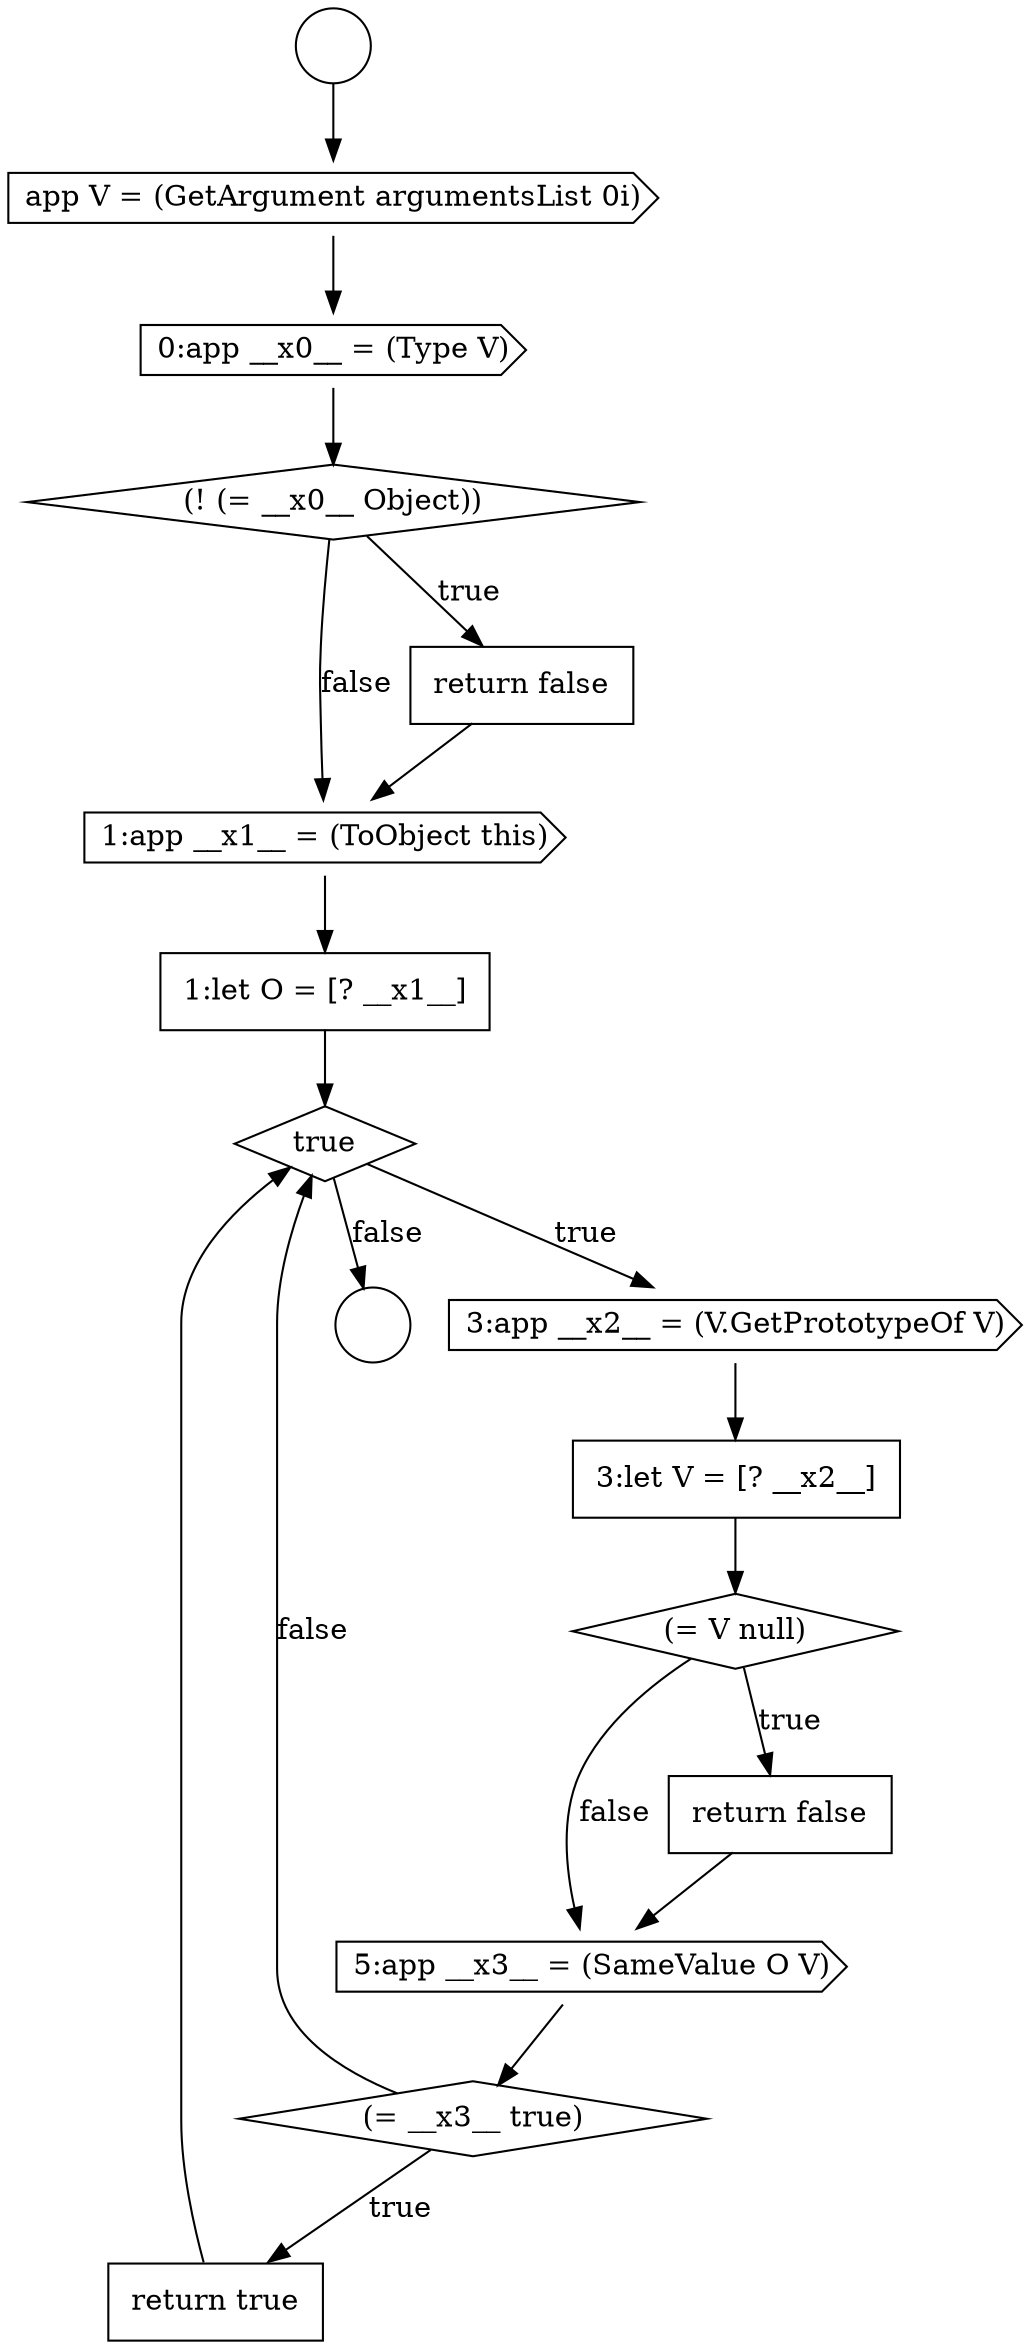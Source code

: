 digraph {
  node11458 [shape=cds, label=<<font color="black">1:app __x1__ = (ToObject this)</font>> color="black" fillcolor="white" style=filled]
  node11456 [shape=diamond, label=<<font color="black">(! (= __x0__ Object))</font>> color="black" fillcolor="white" style=filled]
  node11452 [shape=circle label=" " color="black" fillcolor="white" style=filled]
  node11467 [shape=none, margin=0, label=<<font color="black">
    <table border="0" cellborder="1" cellspacing="0" cellpadding="10">
      <tr><td align="left">return true</td></tr>
    </table>
  </font>> color="black" fillcolor="white" style=filled]
  node11455 [shape=cds, label=<<font color="black">0:app __x0__ = (Type V)</font>> color="black" fillcolor="white" style=filled]
  node11466 [shape=diamond, label=<<font color="black">(= __x3__ true)</font>> color="black" fillcolor="white" style=filled]
  node11465 [shape=cds, label=<<font color="black">5:app __x3__ = (SameValue O V)</font>> color="black" fillcolor="white" style=filled]
  node11454 [shape=cds, label=<<font color="black">app V = (GetArgument argumentsList 0i)</font>> color="black" fillcolor="white" style=filled]
  node11457 [shape=none, margin=0, label=<<font color="black">
    <table border="0" cellborder="1" cellspacing="0" cellpadding="10">
      <tr><td align="left">return false</td></tr>
    </table>
  </font>> color="black" fillcolor="white" style=filled]
  node11462 [shape=none, margin=0, label=<<font color="black">
    <table border="0" cellborder="1" cellspacing="0" cellpadding="10">
      <tr><td align="left">3:let V = [? __x2__]</td></tr>
    </table>
  </font>> color="black" fillcolor="white" style=filled]
  node11453 [shape=circle label=" " color="black" fillcolor="white" style=filled]
  node11463 [shape=diamond, label=<<font color="black">(= V null)</font>> color="black" fillcolor="white" style=filled]
  node11464 [shape=none, margin=0, label=<<font color="black">
    <table border="0" cellborder="1" cellspacing="0" cellpadding="10">
      <tr><td align="left">return false</td></tr>
    </table>
  </font>> color="black" fillcolor="white" style=filled]
  node11459 [shape=none, margin=0, label=<<font color="black">
    <table border="0" cellborder="1" cellspacing="0" cellpadding="10">
      <tr><td align="left">1:let O = [? __x1__]</td></tr>
    </table>
  </font>> color="black" fillcolor="white" style=filled]
  node11461 [shape=cds, label=<<font color="black">3:app __x2__ = (V.GetPrototypeOf V)</font>> color="black" fillcolor="white" style=filled]
  node11460 [shape=diamond, label=<<font color="black">true</font>> color="black" fillcolor="white" style=filled]
  node11455 -> node11456 [ color="black"]
  node11466 -> node11467 [label=<<font color="black">true</font>> color="black"]
  node11466 -> node11460 [label=<<font color="black">false</font>> color="black"]
  node11454 -> node11455 [ color="black"]
  node11461 -> node11462 [ color="black"]
  node11458 -> node11459 [ color="black"]
  node11463 -> node11464 [label=<<font color="black">true</font>> color="black"]
  node11463 -> node11465 [label=<<font color="black">false</font>> color="black"]
  node11465 -> node11466 [ color="black"]
  node11452 -> node11454 [ color="black"]
  node11462 -> node11463 [ color="black"]
  node11459 -> node11460 [ color="black"]
  node11464 -> node11465 [ color="black"]
  node11467 -> node11460 [ color="black"]
  node11456 -> node11457 [label=<<font color="black">true</font>> color="black"]
  node11456 -> node11458 [label=<<font color="black">false</font>> color="black"]
  node11460 -> node11461 [label=<<font color="black">true</font>> color="black"]
  node11460 -> node11453 [label=<<font color="black">false</font>> color="black"]
  node11457 -> node11458 [ color="black"]
}
